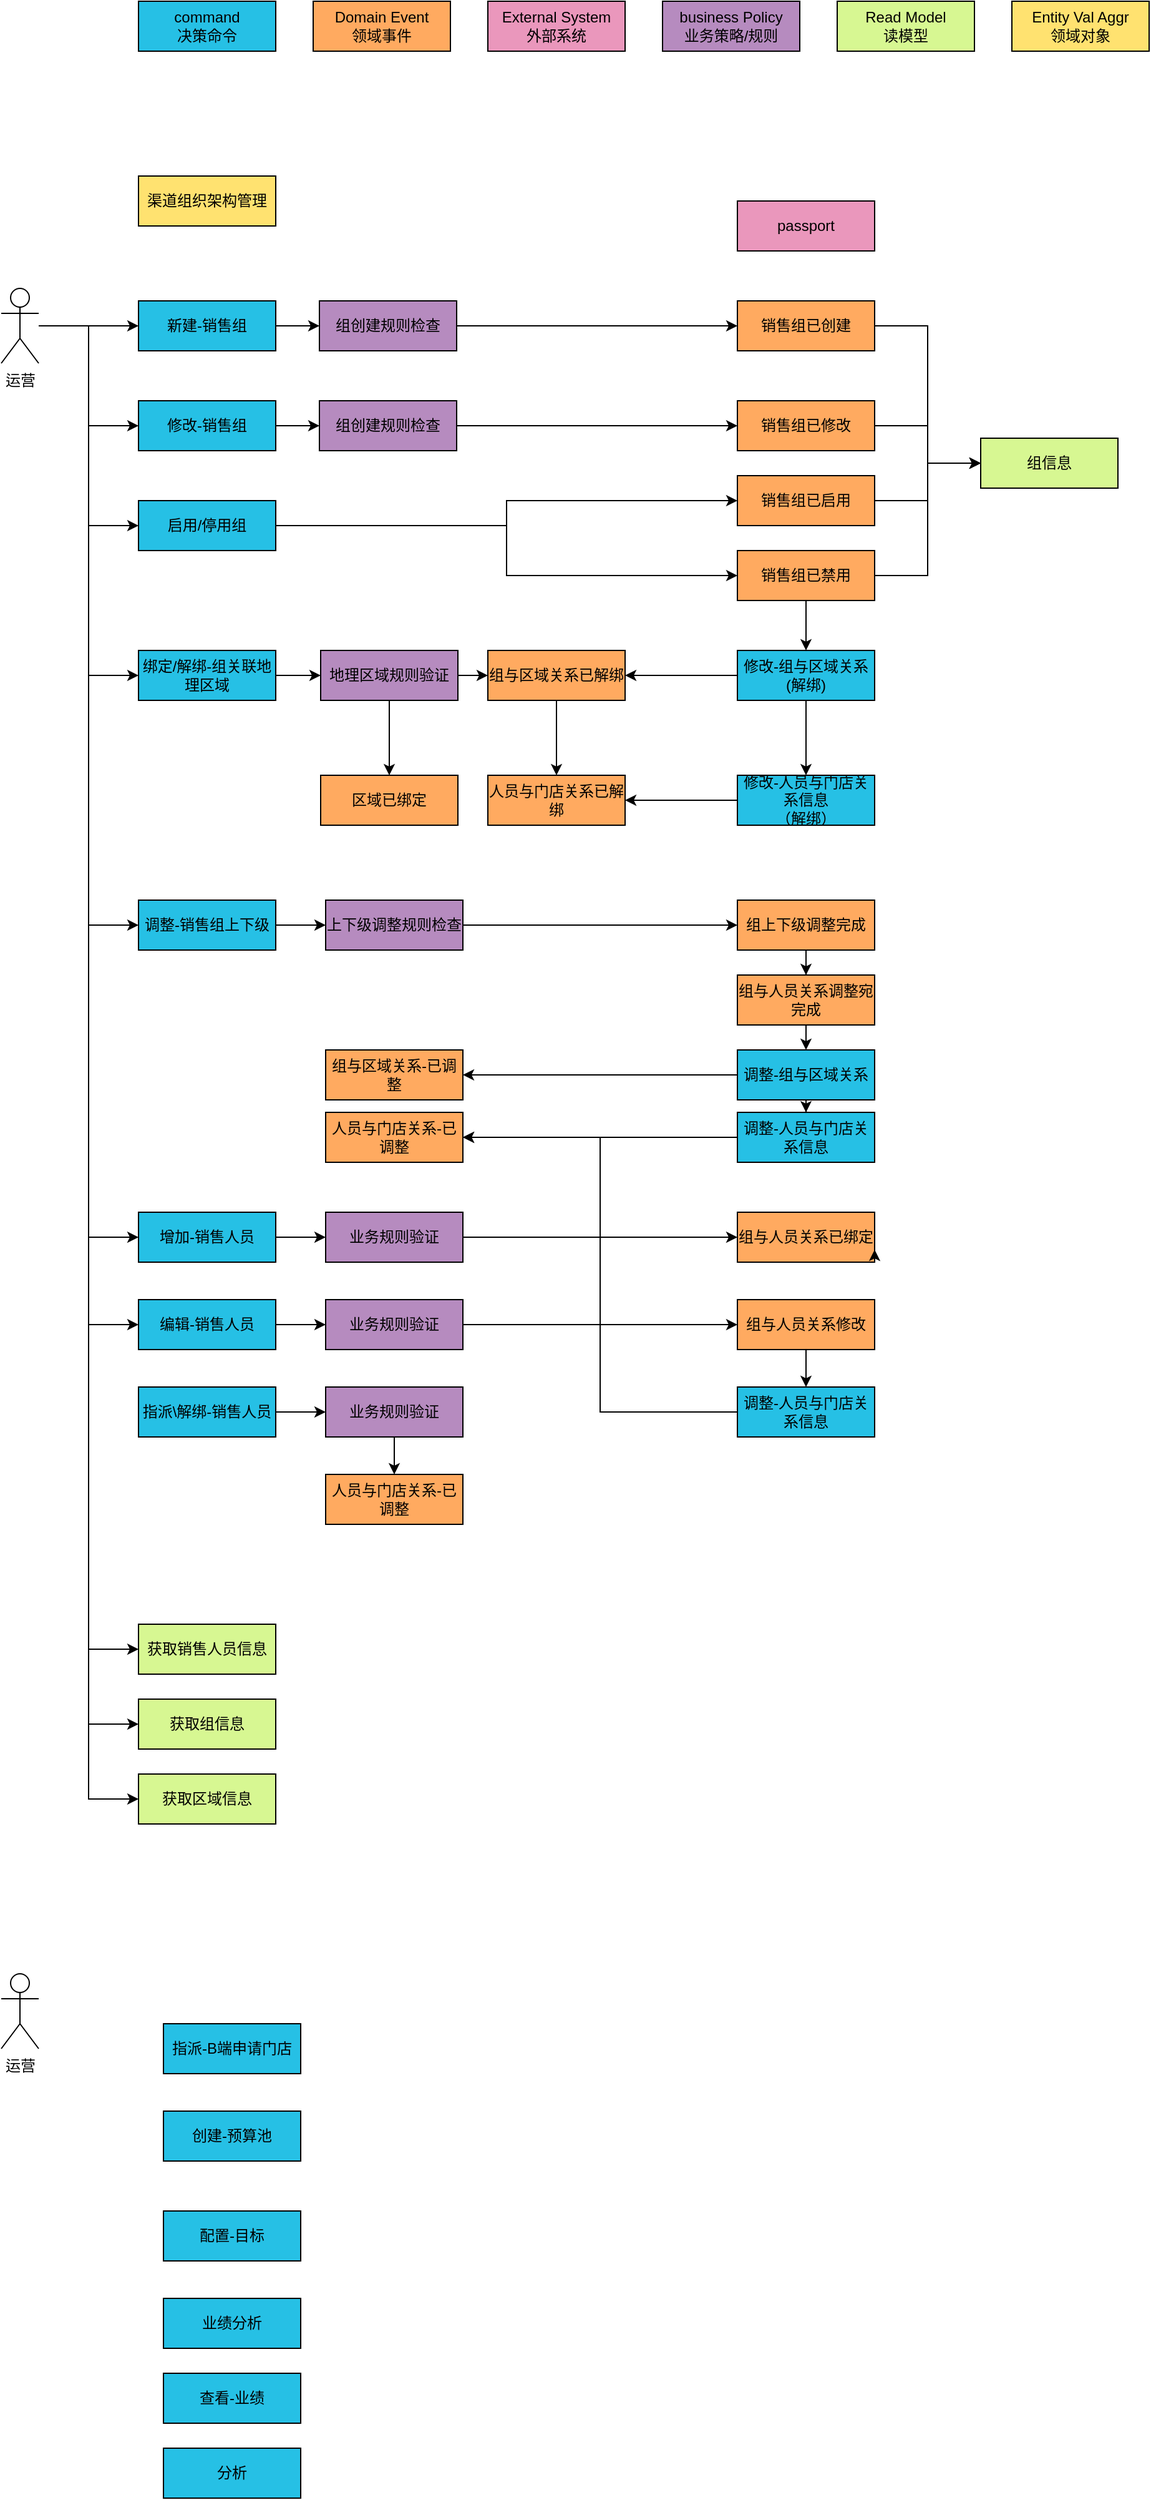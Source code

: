 <mxfile version="28.0.9">
  <diagram name="第 1 页" id="7w6zi9jCp_np2msTW12s">
    <mxGraphModel dx="2743" dy="1320" grid="1" gridSize="10" guides="1" tooltips="1" connect="1" arrows="1" fold="1" page="1" pageScale="1" pageWidth="827" pageHeight="1169" math="0" shadow="0">
      <root>
        <mxCell id="0" />
        <mxCell id="1" parent="0" />
        <mxCell id="_sHUTvcMdDTdJ8EnGrEK-1" value="&lt;div&gt;&lt;font&gt;command&lt;/font&gt;&lt;/div&gt;&lt;font&gt;决策命令&lt;/font&gt;" style="rounded=0;whiteSpace=wrap;html=1;fillColor=#26C0E5;" parent="1" vertex="1">
          <mxGeometry x="160" y="80" width="110" height="40" as="geometry" />
        </mxCell>
        <mxCell id="_sHUTvcMdDTdJ8EnGrEK-2" value="&lt;font&gt;Domain Event&lt;/font&gt;&lt;div&gt;&lt;font&gt;领域事件&lt;/font&gt;&lt;/div&gt;" style="rounded=0;whiteSpace=wrap;html=1;fillColor=#FFAA60;" parent="1" vertex="1">
          <mxGeometry x="300" y="80" width="110" height="40" as="geometry" />
        </mxCell>
        <mxCell id="_sHUTvcMdDTdJ8EnGrEK-3" value="Read Model&lt;div&gt;读模型&lt;/div&gt;" style="rounded=0;whiteSpace=wrap;html=1;fillColor=#D7F792;" parent="1" vertex="1">
          <mxGeometry x="720" y="80" width="110" height="40" as="geometry" />
        </mxCell>
        <mxCell id="_sHUTvcMdDTdJ8EnGrEK-4" value="External System&lt;div&gt;外部系统&lt;/div&gt;" style="rounded=0;whiteSpace=wrap;html=1;fillColor=#EA97BC;" parent="1" vertex="1">
          <mxGeometry x="440" y="80" width="110" height="40" as="geometry" />
        </mxCell>
        <mxCell id="_sHUTvcMdDTdJ8EnGrEK-5" value="business Policy&lt;div&gt;业务策略/规则&lt;/div&gt;" style="rounded=0;whiteSpace=wrap;html=1;fillColor=#B68BBF;" parent="1" vertex="1">
          <mxGeometry x="580" y="80" width="110" height="40" as="geometry" />
        </mxCell>
        <mxCell id="_sHUTvcMdDTdJ8EnGrEK-8" value="&lt;font&gt;Entity Val Aggr&lt;/font&gt;&lt;div&gt;&lt;font&gt;领域对象&lt;/font&gt;&lt;/div&gt;" style="rounded=0;whiteSpace=wrap;html=1;fillColor=#FFE270;" parent="1" vertex="1">
          <mxGeometry x="860" y="80" width="110" height="40" as="geometry" />
        </mxCell>
        <mxCell id="CuO03zdZ_H9ETCIROUNS-101" style="edgeStyle=orthogonalEdgeStyle;rounded=0;orthogonalLoop=1;jettySize=auto;html=1;curved=1;" edge="1" parent="1" source="sNWVwF46tpGVJdv4zzlN-1" target="sNWVwF46tpGVJdv4zzlN-2">
          <mxGeometry relative="1" as="geometry" />
        </mxCell>
        <mxCell id="CuO03zdZ_H9ETCIROUNS-103" style="edgeStyle=orthogonalEdgeStyle;rounded=0;orthogonalLoop=1;jettySize=auto;html=1;entryX=0;entryY=0.5;entryDx=0;entryDy=0;" edge="1" parent="1" source="sNWVwF46tpGVJdv4zzlN-1" target="sNWVwF46tpGVJdv4zzlN-3">
          <mxGeometry relative="1" as="geometry" />
        </mxCell>
        <mxCell id="CuO03zdZ_H9ETCIROUNS-105" style="edgeStyle=orthogonalEdgeStyle;rounded=0;orthogonalLoop=1;jettySize=auto;html=1;entryX=0;entryY=0.5;entryDx=0;entryDy=0;" edge="1" parent="1" source="sNWVwF46tpGVJdv4zzlN-1" target="CuO03zdZ_H9ETCIROUNS-13">
          <mxGeometry relative="1" as="geometry" />
        </mxCell>
        <mxCell id="CuO03zdZ_H9ETCIROUNS-106" style="edgeStyle=orthogonalEdgeStyle;rounded=0;orthogonalLoop=1;jettySize=auto;html=1;entryX=0;entryY=0.5;entryDx=0;entryDy=0;" edge="1" parent="1" source="sNWVwF46tpGVJdv4zzlN-1" target="sNWVwF46tpGVJdv4zzlN-4">
          <mxGeometry relative="1" as="geometry" />
        </mxCell>
        <mxCell id="CuO03zdZ_H9ETCIROUNS-107" style="edgeStyle=orthogonalEdgeStyle;rounded=0;orthogonalLoop=1;jettySize=auto;html=1;entryX=0;entryY=0.5;entryDx=0;entryDy=0;" edge="1" parent="1" source="sNWVwF46tpGVJdv4zzlN-1" target="CuO03zdZ_H9ETCIROUNS-90">
          <mxGeometry relative="1" as="geometry" />
        </mxCell>
        <mxCell id="CuO03zdZ_H9ETCIROUNS-109" style="edgeStyle=orthogonalEdgeStyle;rounded=0;orthogonalLoop=1;jettySize=auto;html=1;entryX=0;entryY=0.5;entryDx=0;entryDy=0;" edge="1" parent="1" source="sNWVwF46tpGVJdv4zzlN-1" target="sNWVwF46tpGVJdv4zzlN-6">
          <mxGeometry relative="1" as="geometry" />
        </mxCell>
        <mxCell id="CuO03zdZ_H9ETCIROUNS-110" style="edgeStyle=orthogonalEdgeStyle;rounded=0;orthogonalLoop=1;jettySize=auto;html=1;entryX=0;entryY=0.5;entryDx=0;entryDy=0;" edge="1" parent="1" source="sNWVwF46tpGVJdv4zzlN-1" target="CuO03zdZ_H9ETCIROUNS-66">
          <mxGeometry relative="1" as="geometry" />
        </mxCell>
        <mxCell id="CuO03zdZ_H9ETCIROUNS-111" style="edgeStyle=orthogonalEdgeStyle;rounded=0;orthogonalLoop=1;jettySize=auto;html=1;entryX=0;entryY=0.5;entryDx=0;entryDy=0;" edge="1" parent="1" source="sNWVwF46tpGVJdv4zzlN-1" target="CuO03zdZ_H9ETCIROUNS-93">
          <mxGeometry relative="1" as="geometry" />
        </mxCell>
        <mxCell id="CuO03zdZ_H9ETCIROUNS-113" style="edgeStyle=orthogonalEdgeStyle;rounded=0;orthogonalLoop=1;jettySize=auto;html=1;entryX=0;entryY=0.5;entryDx=0;entryDy=0;" edge="1" parent="1" source="sNWVwF46tpGVJdv4zzlN-1" target="CuO03zdZ_H9ETCIROUNS-94">
          <mxGeometry relative="1" as="geometry" />
        </mxCell>
        <mxCell id="CuO03zdZ_H9ETCIROUNS-115" style="edgeStyle=orthogonalEdgeStyle;rounded=0;orthogonalLoop=1;jettySize=auto;html=1;entryX=0;entryY=0.5;entryDx=0;entryDy=0;" edge="1" parent="1" source="sNWVwF46tpGVJdv4zzlN-1" target="CuO03zdZ_H9ETCIROUNS-95">
          <mxGeometry relative="1" as="geometry" />
        </mxCell>
        <mxCell id="sNWVwF46tpGVJdv4zzlN-1" value="运营" style="shape=umlActor;verticalLabelPosition=bottom;verticalAlign=top;html=1;outlineConnect=0;" parent="1" vertex="1">
          <mxGeometry x="50" y="310" width="30" height="60" as="geometry" />
        </mxCell>
        <mxCell id="CuO03zdZ_H9ETCIROUNS-28" style="edgeStyle=orthogonalEdgeStyle;rounded=0;orthogonalLoop=1;jettySize=auto;html=1;exitX=1;exitY=0.5;exitDx=0;exitDy=0;entryX=0;entryY=0.5;entryDx=0;entryDy=0;" edge="1" parent="1" source="sNWVwF46tpGVJdv4zzlN-2" target="CuO03zdZ_H9ETCIROUNS-2">
          <mxGeometry relative="1" as="geometry" />
        </mxCell>
        <mxCell id="sNWVwF46tpGVJdv4zzlN-2" value="新建-销售组" style="rounded=0;whiteSpace=wrap;html=1;fillColor=#26C0E5;" parent="1" vertex="1">
          <mxGeometry x="160" y="320" width="110" height="40" as="geometry" />
        </mxCell>
        <mxCell id="CuO03zdZ_H9ETCIROUNS-27" style="edgeStyle=orthogonalEdgeStyle;rounded=0;orthogonalLoop=1;jettySize=auto;html=1;" edge="1" parent="1" source="sNWVwF46tpGVJdv4zzlN-3" target="CuO03zdZ_H9ETCIROUNS-9">
          <mxGeometry relative="1" as="geometry" />
        </mxCell>
        <mxCell id="sNWVwF46tpGVJdv4zzlN-3" value="修改-销售组" style="rounded=0;whiteSpace=wrap;html=1;fillColor=#26C0E5;" parent="1" vertex="1">
          <mxGeometry x="160" y="400" width="110" height="40" as="geometry" />
        </mxCell>
        <mxCell id="CuO03zdZ_H9ETCIROUNS-76" style="edgeStyle=orthogonalEdgeStyle;rounded=0;orthogonalLoop=1;jettySize=auto;html=1;entryX=0;entryY=0.5;entryDx=0;entryDy=0;" edge="1" parent="1" source="sNWVwF46tpGVJdv4zzlN-4" target="CuO03zdZ_H9ETCIROUNS-39">
          <mxGeometry relative="1" as="geometry" />
        </mxCell>
        <mxCell id="sNWVwF46tpGVJdv4zzlN-4" value="绑定/解绑-组关联地理区域" style="rounded=0;whiteSpace=wrap;html=1;fillColor=#26C0E5;" parent="1" vertex="1">
          <mxGeometry x="160" y="600" width="110" height="40" as="geometry" />
        </mxCell>
        <mxCell id="CuO03zdZ_H9ETCIROUNS-77" style="edgeStyle=orthogonalEdgeStyle;rounded=0;orthogonalLoop=1;jettySize=auto;html=1;entryX=0;entryY=0.5;entryDx=0;entryDy=0;" edge="1" parent="1" source="sNWVwF46tpGVJdv4zzlN-6" target="CuO03zdZ_H9ETCIROUNS-62">
          <mxGeometry relative="1" as="geometry" />
        </mxCell>
        <mxCell id="sNWVwF46tpGVJdv4zzlN-6" value="增加-销售人员" style="rounded=0;whiteSpace=wrap;html=1;fillColor=#26C0E5;" parent="1" vertex="1">
          <mxGeometry x="160" y="1050" width="110" height="40" as="geometry" />
        </mxCell>
        <mxCell id="sNWVwF46tpGVJdv4zzlN-7" value="创建-预算池" style="rounded=0;whiteSpace=wrap;html=1;fillColor=#26C0E5;" parent="1" vertex="1">
          <mxGeometry x="180" y="1770" width="110" height="40" as="geometry" />
        </mxCell>
        <mxCell id="sNWVwF46tpGVJdv4zzlN-8" value="passport" style="rounded=0;whiteSpace=wrap;html=1;fillColor=#EA97BC;" parent="1" vertex="1">
          <mxGeometry x="640" y="240" width="110" height="40" as="geometry" />
        </mxCell>
        <mxCell id="CuO03zdZ_H9ETCIROUNS-17" style="edgeStyle=orthogonalEdgeStyle;rounded=0;orthogonalLoop=1;jettySize=auto;html=1;entryX=0;entryY=0.5;entryDx=0;entryDy=0;" edge="1" parent="1" source="sNWVwF46tpGVJdv4zzlN-9" target="CuO03zdZ_H9ETCIROUNS-8">
          <mxGeometry relative="1" as="geometry" />
        </mxCell>
        <mxCell id="sNWVwF46tpGVJdv4zzlN-9" value="销售组已创建" style="rounded=0;whiteSpace=wrap;html=1;fillColor=#FFAA60;" parent="1" vertex="1">
          <mxGeometry x="640" y="320" width="110" height="40" as="geometry" />
        </mxCell>
        <mxCell id="sNWVwF46tpGVJdv4zzlN-10" value="指派-B端申请门店" style="rounded=0;whiteSpace=wrap;html=1;fillColor=#26C0E5;" parent="1" vertex="1">
          <mxGeometry x="180" y="1700" width="110" height="40" as="geometry" />
        </mxCell>
        <mxCell id="sNWVwF46tpGVJdv4zzlN-11" value="配置-目标" style="rounded=0;whiteSpace=wrap;html=1;fillColor=#26C0E5;" parent="1" vertex="1">
          <mxGeometry x="180" y="1850" width="110" height="40" as="geometry" />
        </mxCell>
        <mxCell id="sNWVwF46tpGVJdv4zzlN-12" value="业绩分析" style="rounded=0;whiteSpace=wrap;html=1;fillColor=#26C0E5;" parent="1" vertex="1">
          <mxGeometry x="180" y="1920" width="110" height="40" as="geometry" />
        </mxCell>
        <mxCell id="CuO03zdZ_H9ETCIROUNS-1" value="查看-业绩" style="rounded=0;whiteSpace=wrap;html=1;fillColor=#26C0E5;" vertex="1" parent="1">
          <mxGeometry x="180" y="1980" width="110" height="40" as="geometry" />
        </mxCell>
        <mxCell id="CuO03zdZ_H9ETCIROUNS-29" style="edgeStyle=orthogonalEdgeStyle;rounded=0;orthogonalLoop=1;jettySize=auto;html=1;entryX=0;entryY=0.5;entryDx=0;entryDy=0;" edge="1" parent="1" source="CuO03zdZ_H9ETCIROUNS-2" target="sNWVwF46tpGVJdv4zzlN-9">
          <mxGeometry relative="1" as="geometry" />
        </mxCell>
        <mxCell id="CuO03zdZ_H9ETCIROUNS-2" value="组创建规则检查" style="rounded=0;whiteSpace=wrap;html=1;fillColor=#B68BBF;" vertex="1" parent="1">
          <mxGeometry x="305" y="320" width="110" height="40" as="geometry" />
        </mxCell>
        <mxCell id="CuO03zdZ_H9ETCIROUNS-8" value="组信息" style="rounded=0;whiteSpace=wrap;html=1;fillColor=#D7F792;" vertex="1" parent="1">
          <mxGeometry x="835" y="430" width="110" height="40" as="geometry" />
        </mxCell>
        <mxCell id="CuO03zdZ_H9ETCIROUNS-30" style="edgeStyle=orthogonalEdgeStyle;rounded=0;orthogonalLoop=1;jettySize=auto;html=1;entryX=0;entryY=0.5;entryDx=0;entryDy=0;" edge="1" parent="1" source="CuO03zdZ_H9ETCIROUNS-9" target="CuO03zdZ_H9ETCIROUNS-22">
          <mxGeometry relative="1" as="geometry" />
        </mxCell>
        <mxCell id="CuO03zdZ_H9ETCIROUNS-9" value="组创建规则检查" style="rounded=0;whiteSpace=wrap;html=1;fillColor=#B68BBF;" vertex="1" parent="1">
          <mxGeometry x="305" y="400" width="110" height="40" as="geometry" />
        </mxCell>
        <mxCell id="CuO03zdZ_H9ETCIROUNS-19" value="" style="edgeStyle=orthogonalEdgeStyle;rounded=0;orthogonalLoop=1;jettySize=auto;html=1;" edge="1" parent="1" source="CuO03zdZ_H9ETCIROUNS-11" target="CuO03zdZ_H9ETCIROUNS-8">
          <mxGeometry relative="1" as="geometry" />
        </mxCell>
        <mxCell id="CuO03zdZ_H9ETCIROUNS-11" value="销售组已启用" style="rounded=0;whiteSpace=wrap;html=1;fillColor=#FFAA60;" vertex="1" parent="1">
          <mxGeometry x="640" y="460" width="110" height="40" as="geometry" />
        </mxCell>
        <mxCell id="CuO03zdZ_H9ETCIROUNS-24" style="edgeStyle=orthogonalEdgeStyle;rounded=0;orthogonalLoop=1;jettySize=auto;html=1;entryX=0;entryY=0.5;entryDx=0;entryDy=0;" edge="1" parent="1" source="CuO03zdZ_H9ETCIROUNS-12" target="CuO03zdZ_H9ETCIROUNS-8">
          <mxGeometry relative="1" as="geometry" />
        </mxCell>
        <mxCell id="CuO03zdZ_H9ETCIROUNS-85" value="" style="edgeStyle=orthogonalEdgeStyle;rounded=0;orthogonalLoop=1;jettySize=auto;html=1;" edge="1" parent="1" source="CuO03zdZ_H9ETCIROUNS-12" target="CuO03zdZ_H9ETCIROUNS-81">
          <mxGeometry relative="1" as="geometry" />
        </mxCell>
        <mxCell id="CuO03zdZ_H9ETCIROUNS-12" value="销售组已禁用" style="rounded=0;whiteSpace=wrap;html=1;fillColor=#FFAA60;" vertex="1" parent="1">
          <mxGeometry x="640" y="520" width="110" height="40" as="geometry" />
        </mxCell>
        <mxCell id="CuO03zdZ_H9ETCIROUNS-25" style="edgeStyle=orthogonalEdgeStyle;rounded=0;orthogonalLoop=1;jettySize=auto;html=1;entryX=0;entryY=0.5;entryDx=0;entryDy=0;" edge="1" parent="1" source="CuO03zdZ_H9ETCIROUNS-13" target="CuO03zdZ_H9ETCIROUNS-11">
          <mxGeometry relative="1" as="geometry" />
        </mxCell>
        <mxCell id="CuO03zdZ_H9ETCIROUNS-26" style="edgeStyle=orthogonalEdgeStyle;rounded=0;orthogonalLoop=1;jettySize=auto;html=1;exitX=1;exitY=0.5;exitDx=0;exitDy=0;entryX=0;entryY=0.5;entryDx=0;entryDy=0;" edge="1" parent="1" source="CuO03zdZ_H9ETCIROUNS-13" target="CuO03zdZ_H9ETCIROUNS-12">
          <mxGeometry relative="1" as="geometry" />
        </mxCell>
        <mxCell id="CuO03zdZ_H9ETCIROUNS-13" value="启用/停用组" style="rounded=0;whiteSpace=wrap;html=1;fillColor=#26C0E5;" vertex="1" parent="1">
          <mxGeometry x="160" y="480" width="110" height="40" as="geometry" />
        </mxCell>
        <mxCell id="CuO03zdZ_H9ETCIROUNS-23" style="edgeStyle=orthogonalEdgeStyle;rounded=0;orthogonalLoop=1;jettySize=auto;html=1;exitX=1;exitY=0.5;exitDx=0;exitDy=0;entryX=0;entryY=0.5;entryDx=0;entryDy=0;" edge="1" parent="1" source="CuO03zdZ_H9ETCIROUNS-22" target="CuO03zdZ_H9ETCIROUNS-8">
          <mxGeometry relative="1" as="geometry" />
        </mxCell>
        <mxCell id="CuO03zdZ_H9ETCIROUNS-22" value="销售组已修改" style="rounded=0;whiteSpace=wrap;html=1;fillColor=#FFAA60;" vertex="1" parent="1">
          <mxGeometry x="640" y="400" width="110" height="40" as="geometry" />
        </mxCell>
        <mxCell id="CuO03zdZ_H9ETCIROUNS-47" value="" style="edgeStyle=orthogonalEdgeStyle;rounded=0;orthogonalLoop=1;jettySize=auto;html=1;" edge="1" parent="1" source="CuO03zdZ_H9ETCIROUNS-31" target="CuO03zdZ_H9ETCIROUNS-45">
          <mxGeometry relative="1" as="geometry" />
        </mxCell>
        <mxCell id="CuO03zdZ_H9ETCIROUNS-48" style="edgeStyle=orthogonalEdgeStyle;rounded=0;orthogonalLoop=1;jettySize=auto;html=1;entryX=1;entryY=0.5;entryDx=0;entryDy=0;" edge="1" parent="1" source="CuO03zdZ_H9ETCIROUNS-31" target="CuO03zdZ_H9ETCIROUNS-37">
          <mxGeometry relative="1" as="geometry" />
        </mxCell>
        <mxCell id="CuO03zdZ_H9ETCIROUNS-31" value="调整-组与区域关系" style="rounded=0;whiteSpace=wrap;html=1;fillColor=#26C0E5;" vertex="1" parent="1">
          <mxGeometry x="640" y="920" width="110" height="40" as="geometry" />
        </mxCell>
        <mxCell id="CuO03zdZ_H9ETCIROUNS-49" style="edgeStyle=orthogonalEdgeStyle;rounded=0;orthogonalLoop=1;jettySize=auto;html=1;entryX=0;entryY=0.5;entryDx=0;entryDy=0;" edge="1" parent="1" source="CuO03zdZ_H9ETCIROUNS-33" target="CuO03zdZ_H9ETCIROUNS-34">
          <mxGeometry relative="1" as="geometry" />
        </mxCell>
        <mxCell id="CuO03zdZ_H9ETCIROUNS-33" value="上下级调整规则检查" style="rounded=0;whiteSpace=wrap;html=1;fillColor=#B68BBF;" vertex="1" parent="1">
          <mxGeometry x="310" y="800" width="110" height="40" as="geometry" />
        </mxCell>
        <mxCell id="CuO03zdZ_H9ETCIROUNS-36" value="" style="edgeStyle=orthogonalEdgeStyle;rounded=0;orthogonalLoop=1;jettySize=auto;html=1;" edge="1" parent="1" source="CuO03zdZ_H9ETCIROUNS-34" target="CuO03zdZ_H9ETCIROUNS-35">
          <mxGeometry relative="1" as="geometry" />
        </mxCell>
        <mxCell id="CuO03zdZ_H9ETCIROUNS-34" value="组上下级调整完成" style="rounded=0;whiteSpace=wrap;html=1;fillColor=#FFAA60;" vertex="1" parent="1">
          <mxGeometry x="640" y="800" width="110" height="40" as="geometry" />
        </mxCell>
        <mxCell id="CuO03zdZ_H9ETCIROUNS-46" style="edgeStyle=orthogonalEdgeStyle;rounded=0;orthogonalLoop=1;jettySize=auto;html=1;exitX=0.5;exitY=1;exitDx=0;exitDy=0;entryX=0.5;entryY=0;entryDx=0;entryDy=0;" edge="1" parent="1" source="CuO03zdZ_H9ETCIROUNS-35" target="CuO03zdZ_H9ETCIROUNS-31">
          <mxGeometry relative="1" as="geometry" />
        </mxCell>
        <mxCell id="CuO03zdZ_H9ETCIROUNS-35" value="组与人员关系调整宛完成" style="rounded=0;whiteSpace=wrap;html=1;fillColor=#FFAA60;" vertex="1" parent="1">
          <mxGeometry x="640" y="860" width="110" height="40" as="geometry" />
        </mxCell>
        <mxCell id="CuO03zdZ_H9ETCIROUNS-37" value="组与区域关系-已调整" style="rounded=0;whiteSpace=wrap;html=1;fillColor=#FFAA60;" vertex="1" parent="1">
          <mxGeometry x="310" y="920" width="110" height="40" as="geometry" />
        </mxCell>
        <mxCell id="CuO03zdZ_H9ETCIROUNS-61" style="edgeStyle=orthogonalEdgeStyle;rounded=0;orthogonalLoop=1;jettySize=auto;html=1;exitX=0.5;exitY=1;exitDx=0;exitDy=0;entryX=0.5;entryY=0;entryDx=0;entryDy=0;" edge="1" parent="1" source="CuO03zdZ_H9ETCIROUNS-39" target="CuO03zdZ_H9ETCIROUNS-40">
          <mxGeometry relative="1" as="geometry" />
        </mxCell>
        <mxCell id="CuO03zdZ_H9ETCIROUNS-79" style="edgeStyle=orthogonalEdgeStyle;rounded=0;orthogonalLoop=1;jettySize=auto;html=1;entryX=0;entryY=0.5;entryDx=0;entryDy=0;" edge="1" parent="1" source="CuO03zdZ_H9ETCIROUNS-39" target="CuO03zdZ_H9ETCIROUNS-53">
          <mxGeometry relative="1" as="geometry" />
        </mxCell>
        <mxCell id="CuO03zdZ_H9ETCIROUNS-39" value="地理区域规则验证" style="rounded=0;whiteSpace=wrap;html=1;fillColor=#B68BBF;" vertex="1" parent="1">
          <mxGeometry x="306" y="600" width="110" height="40" as="geometry" />
        </mxCell>
        <mxCell id="CuO03zdZ_H9ETCIROUNS-40" value="区域已绑定" style="rounded=0;whiteSpace=wrap;html=1;fillColor=#FFAA60;" vertex="1" parent="1">
          <mxGeometry x="306" y="700" width="110" height="40" as="geometry" />
        </mxCell>
        <mxCell id="CuO03zdZ_H9ETCIROUNS-51" style="edgeStyle=orthogonalEdgeStyle;rounded=0;orthogonalLoop=1;jettySize=auto;html=1;entryX=1;entryY=0.5;entryDx=0;entryDy=0;" edge="1" parent="1" source="CuO03zdZ_H9ETCIROUNS-45" target="CuO03zdZ_H9ETCIROUNS-50">
          <mxGeometry relative="1" as="geometry" />
        </mxCell>
        <mxCell id="CuO03zdZ_H9ETCIROUNS-45" value="调整-人员与门店关系信息" style="rounded=0;whiteSpace=wrap;html=1;fillColor=#26C0E5;" vertex="1" parent="1">
          <mxGeometry x="640" y="970" width="110" height="40" as="geometry" />
        </mxCell>
        <mxCell id="CuO03zdZ_H9ETCIROUNS-50" value="人员与门店关系-已调整" style="rounded=0;whiteSpace=wrap;html=1;fillColor=#FFAA60;" vertex="1" parent="1">
          <mxGeometry x="310" y="970" width="110" height="40" as="geometry" />
        </mxCell>
        <mxCell id="CuO03zdZ_H9ETCIROUNS-59" value="" style="edgeStyle=orthogonalEdgeStyle;rounded=0;orthogonalLoop=1;jettySize=auto;html=1;" edge="1" parent="1" source="CuO03zdZ_H9ETCIROUNS-53" target="CuO03zdZ_H9ETCIROUNS-58">
          <mxGeometry relative="1" as="geometry" />
        </mxCell>
        <mxCell id="CuO03zdZ_H9ETCIROUNS-53" value="组与区域关系已解绑" style="rounded=0;whiteSpace=wrap;html=1;fillColor=#FFAA60;" vertex="1" parent="1">
          <mxGeometry x="440" y="600" width="110" height="40" as="geometry" />
        </mxCell>
        <mxCell id="CuO03zdZ_H9ETCIROUNS-58" value="人员与门店关系已解绑" style="rounded=0;whiteSpace=wrap;html=1;fillColor=#FFAA60;" vertex="1" parent="1">
          <mxGeometry x="440" y="700" width="110" height="40" as="geometry" />
        </mxCell>
        <mxCell id="CuO03zdZ_H9ETCIROUNS-65" style="edgeStyle=orthogonalEdgeStyle;rounded=0;orthogonalLoop=1;jettySize=auto;html=1;" edge="1" parent="1" source="CuO03zdZ_H9ETCIROUNS-62" target="CuO03zdZ_H9ETCIROUNS-64">
          <mxGeometry relative="1" as="geometry" />
        </mxCell>
        <mxCell id="CuO03zdZ_H9ETCIROUNS-62" value="业务规则验证" style="rounded=0;whiteSpace=wrap;html=1;fillColor=#B68BBF;" vertex="1" parent="1">
          <mxGeometry x="310" y="1050" width="110" height="40" as="geometry" />
        </mxCell>
        <mxCell id="CuO03zdZ_H9ETCIROUNS-92" style="edgeStyle=orthogonalEdgeStyle;rounded=0;orthogonalLoop=1;jettySize=auto;html=1;entryX=1;entryY=0.5;entryDx=0;entryDy=0;" edge="1" parent="1" source="CuO03zdZ_H9ETCIROUNS-63" target="CuO03zdZ_H9ETCIROUNS-50">
          <mxGeometry relative="1" as="geometry" />
        </mxCell>
        <mxCell id="CuO03zdZ_H9ETCIROUNS-63" value="调整-人员与门店关系信息" style="rounded=0;whiteSpace=wrap;html=1;fillColor=#26C0E5;" vertex="1" parent="1">
          <mxGeometry x="640" y="1190" width="110" height="40" as="geometry" />
        </mxCell>
        <mxCell id="CuO03zdZ_H9ETCIROUNS-64" value="组与人员关系已绑定" style="rounded=0;whiteSpace=wrap;html=1;fillColor=#FFAA60;" vertex="1" parent="1">
          <mxGeometry x="640" y="1050" width="110" height="40" as="geometry" />
        </mxCell>
        <mxCell id="CuO03zdZ_H9ETCIROUNS-78" style="edgeStyle=orthogonalEdgeStyle;rounded=0;orthogonalLoop=1;jettySize=auto;html=1;entryX=0;entryY=0.5;entryDx=0;entryDy=0;" edge="1" parent="1" source="CuO03zdZ_H9ETCIROUNS-66" target="CuO03zdZ_H9ETCIROUNS-69">
          <mxGeometry relative="1" as="geometry" />
        </mxCell>
        <mxCell id="CuO03zdZ_H9ETCIROUNS-66" value="编辑-销售人员" style="rounded=0;whiteSpace=wrap;html=1;fillColor=#26C0E5;" vertex="1" parent="1">
          <mxGeometry x="160" y="1120" width="110" height="40" as="geometry" />
        </mxCell>
        <mxCell id="CuO03zdZ_H9ETCIROUNS-71" style="edgeStyle=orthogonalEdgeStyle;rounded=0;orthogonalLoop=1;jettySize=auto;html=1;entryX=0;entryY=0.5;entryDx=0;entryDy=0;" edge="1" parent="1" source="CuO03zdZ_H9ETCIROUNS-69" target="CuO03zdZ_H9ETCIROUNS-70">
          <mxGeometry relative="1" as="geometry" />
        </mxCell>
        <mxCell id="CuO03zdZ_H9ETCIROUNS-69" value="业务规则验证" style="rounded=0;whiteSpace=wrap;html=1;fillColor=#B68BBF;" vertex="1" parent="1">
          <mxGeometry x="310" y="1120" width="110" height="40" as="geometry" />
        </mxCell>
        <mxCell id="CuO03zdZ_H9ETCIROUNS-91" style="edgeStyle=orthogonalEdgeStyle;rounded=0;orthogonalLoop=1;jettySize=auto;html=1;entryX=0.5;entryY=0;entryDx=0;entryDy=0;" edge="1" parent="1" source="CuO03zdZ_H9ETCIROUNS-70" target="CuO03zdZ_H9ETCIROUNS-63">
          <mxGeometry relative="1" as="geometry" />
        </mxCell>
        <mxCell id="CuO03zdZ_H9ETCIROUNS-70" value="组与人员关系修改" style="rounded=0;whiteSpace=wrap;html=1;fillColor=#FFAA60;" vertex="1" parent="1">
          <mxGeometry x="640" y="1120" width="110" height="40" as="geometry" />
        </mxCell>
        <mxCell id="CuO03zdZ_H9ETCIROUNS-87" value="" style="edgeStyle=orthogonalEdgeStyle;rounded=0;orthogonalLoop=1;jettySize=auto;html=1;" edge="1" parent="1" source="CuO03zdZ_H9ETCIROUNS-81" target="CuO03zdZ_H9ETCIROUNS-84">
          <mxGeometry relative="1" as="geometry" />
        </mxCell>
        <mxCell id="CuO03zdZ_H9ETCIROUNS-88" style="edgeStyle=orthogonalEdgeStyle;rounded=0;orthogonalLoop=1;jettySize=auto;html=1;entryX=1;entryY=0.5;entryDx=0;entryDy=0;" edge="1" parent="1" source="CuO03zdZ_H9ETCIROUNS-81" target="CuO03zdZ_H9ETCIROUNS-53">
          <mxGeometry relative="1" as="geometry" />
        </mxCell>
        <mxCell id="CuO03zdZ_H9ETCIROUNS-81" value="修改-组与区域关系(解绑)" style="rounded=0;whiteSpace=wrap;html=1;fillColor=#26C0E5;" vertex="1" parent="1">
          <mxGeometry x="640" y="600" width="110" height="40" as="geometry" />
        </mxCell>
        <mxCell id="CuO03zdZ_H9ETCIROUNS-89" style="edgeStyle=orthogonalEdgeStyle;rounded=0;orthogonalLoop=1;jettySize=auto;html=1;entryX=1;entryY=0.5;entryDx=0;entryDy=0;" edge="1" parent="1" source="CuO03zdZ_H9ETCIROUNS-84" target="CuO03zdZ_H9ETCIROUNS-58">
          <mxGeometry relative="1" as="geometry" />
        </mxCell>
        <mxCell id="CuO03zdZ_H9ETCIROUNS-84" value="修改-人员与门店关系信息&lt;div&gt;（解绑）&lt;/div&gt;" style="rounded=0;whiteSpace=wrap;html=1;fillColor=#26C0E5;" vertex="1" parent="1">
          <mxGeometry x="640" y="700" width="110" height="40" as="geometry" />
        </mxCell>
        <mxCell id="CuO03zdZ_H9ETCIROUNS-108" style="edgeStyle=orthogonalEdgeStyle;rounded=0;orthogonalLoop=1;jettySize=auto;html=1;entryX=0;entryY=0.5;entryDx=0;entryDy=0;" edge="1" parent="1" source="CuO03zdZ_H9ETCIROUNS-90" target="CuO03zdZ_H9ETCIROUNS-33">
          <mxGeometry relative="1" as="geometry" />
        </mxCell>
        <mxCell id="CuO03zdZ_H9ETCIROUNS-90" value="调整-销售组上下级" style="rounded=0;whiteSpace=wrap;html=1;fillColor=#26C0E5;" vertex="1" parent="1">
          <mxGeometry x="160" y="800" width="110" height="40" as="geometry" />
        </mxCell>
        <mxCell id="CuO03zdZ_H9ETCIROUNS-93" value="获取销售人员信息" style="rounded=0;whiteSpace=wrap;html=1;fillColor=#D7F792;" vertex="1" parent="1">
          <mxGeometry x="160" y="1380" width="110" height="40" as="geometry" />
        </mxCell>
        <mxCell id="CuO03zdZ_H9ETCIROUNS-94" value="获取组信息" style="rounded=0;whiteSpace=wrap;html=1;fillColor=#D7F792;" vertex="1" parent="1">
          <mxGeometry x="160" y="1440" width="110" height="40" as="geometry" />
        </mxCell>
        <mxCell id="CuO03zdZ_H9ETCIROUNS-95" value="获取区域信息" style="rounded=0;whiteSpace=wrap;html=1;fillColor=#D7F792;" vertex="1" parent="1">
          <mxGeometry x="160" y="1500" width="110" height="40" as="geometry" />
        </mxCell>
        <mxCell id="CuO03zdZ_H9ETCIROUNS-97" value="渠道组织架构管理" style="rounded=0;whiteSpace=wrap;html=1;fillColor=#FFE270;" vertex="1" parent="1">
          <mxGeometry x="160" y="220" width="110" height="40" as="geometry" />
        </mxCell>
        <mxCell id="CuO03zdZ_H9ETCIROUNS-118" style="edgeStyle=orthogonalEdgeStyle;rounded=0;orthogonalLoop=1;jettySize=auto;html=1;exitX=1;exitY=0.5;exitDx=0;exitDy=0;" edge="1" parent="1" source="CuO03zdZ_H9ETCIROUNS-116" target="CuO03zdZ_H9ETCIROUNS-117">
          <mxGeometry relative="1" as="geometry" />
        </mxCell>
        <mxCell id="CuO03zdZ_H9ETCIROUNS-116" value="指派\解绑-销售人员" style="rounded=0;whiteSpace=wrap;html=1;fillColor=#26C0E5;" vertex="1" parent="1">
          <mxGeometry x="160" y="1190" width="110" height="40" as="geometry" />
        </mxCell>
        <mxCell id="CuO03zdZ_H9ETCIROUNS-121" value="" style="edgeStyle=orthogonalEdgeStyle;rounded=0;orthogonalLoop=1;jettySize=auto;html=1;" edge="1" parent="1" source="CuO03zdZ_H9ETCIROUNS-117" target="CuO03zdZ_H9ETCIROUNS-119">
          <mxGeometry relative="1" as="geometry" />
        </mxCell>
        <mxCell id="CuO03zdZ_H9ETCIROUNS-117" value="业务规则验证" style="rounded=0;whiteSpace=wrap;html=1;fillColor=#B68BBF;" vertex="1" parent="1">
          <mxGeometry x="310" y="1190" width="110" height="40" as="geometry" />
        </mxCell>
        <mxCell id="CuO03zdZ_H9ETCIROUNS-119" value="人员与门店关系-已调整" style="rounded=0;whiteSpace=wrap;html=1;fillColor=#FFAA60;" vertex="1" parent="1">
          <mxGeometry x="310" y="1260" width="110" height="40" as="geometry" />
        </mxCell>
        <mxCell id="CuO03zdZ_H9ETCIROUNS-122" value="分析" style="rounded=0;whiteSpace=wrap;html=1;fillColor=#26C0E5;" vertex="1" parent="1">
          <mxGeometry x="180" y="2040" width="110" height="40" as="geometry" />
        </mxCell>
        <mxCell id="CuO03zdZ_H9ETCIROUNS-123" value="运营" style="shape=umlActor;verticalLabelPosition=bottom;verticalAlign=top;html=1;outlineConnect=0;" vertex="1" parent="1">
          <mxGeometry x="50" y="1660" width="30" height="60" as="geometry" />
        </mxCell>
        <mxCell id="CuO03zdZ_H9ETCIROUNS-125" style="edgeStyle=orthogonalEdgeStyle;rounded=0;orthogonalLoop=1;jettySize=auto;html=1;exitX=1;exitY=1;exitDx=0;exitDy=0;entryX=1;entryY=0.75;entryDx=0;entryDy=0;" edge="1" parent="1" source="CuO03zdZ_H9ETCIROUNS-64" target="CuO03zdZ_H9ETCIROUNS-64">
          <mxGeometry relative="1" as="geometry" />
        </mxCell>
      </root>
    </mxGraphModel>
  </diagram>
</mxfile>
